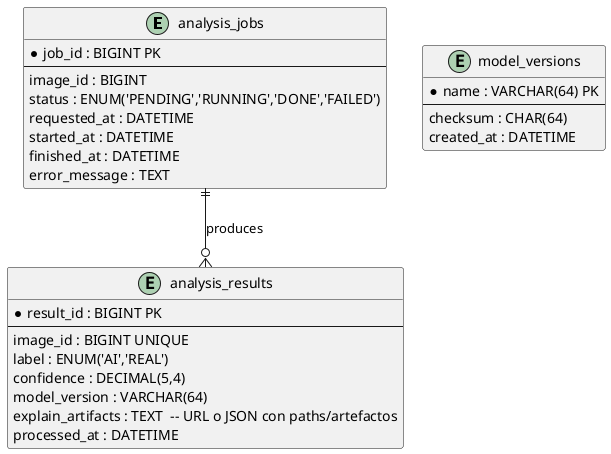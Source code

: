 @startuml
entity analysis_jobs {
  * job_id : BIGINT PK
  --
  image_id : BIGINT
  status : ENUM('PENDING','RUNNING','DONE','FAILED')
  requested_at : DATETIME
  started_at : DATETIME
  finished_at : DATETIME
  error_message : TEXT
}

entity analysis_results {
  * result_id : BIGINT PK
  --
  image_id : BIGINT UNIQUE
  label : ENUM('AI','REAL')
  confidence : DECIMAL(5,4)
  model_version : VARCHAR(64)
  explain_artifacts : TEXT  -- URL o JSON con paths/artefactos
  processed_at : DATETIME
}

entity model_versions {
  * name : VARCHAR(64) PK
  --
  checksum : CHAR(64)
  created_at : DATETIME
}

analysis_jobs ||--o{ analysis_results : produces
@enduml
